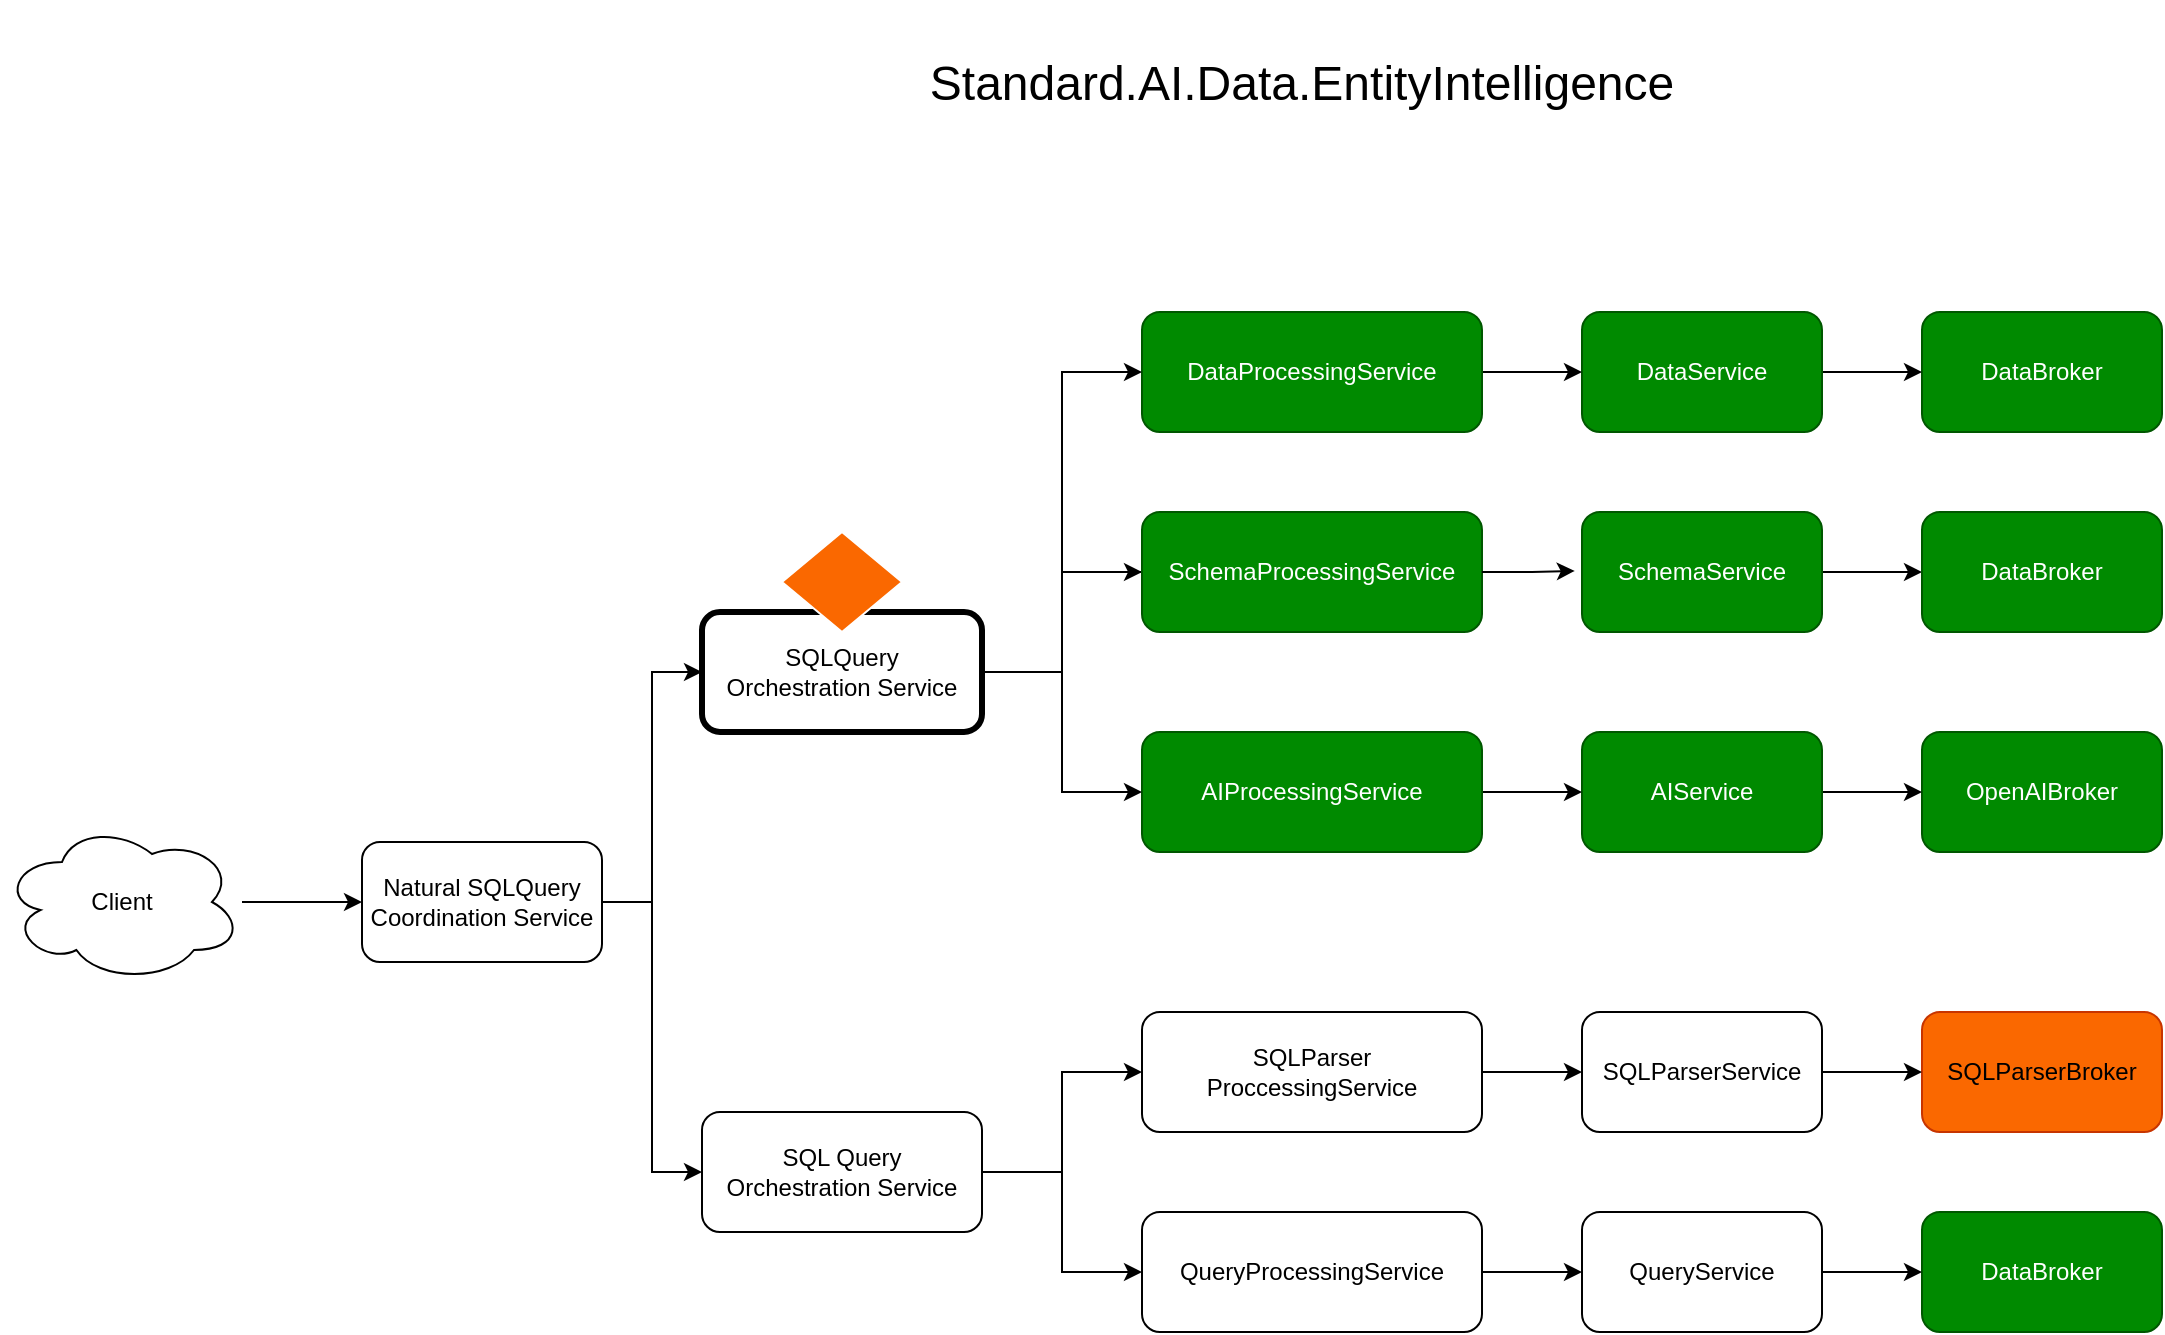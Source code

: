 <mxfile version="22.0.0" type="device">
  <diagram name="Page-1" id="ijIoo2txcSmLpSjnDCax">
    <mxGraphModel dx="3128" dy="1640" grid="1" gridSize="10" guides="1" tooltips="1" connect="1" arrows="1" fold="1" page="1" pageScale="1" pageWidth="1100" pageHeight="850" math="0" shadow="0">
      <root>
        <mxCell id="0" />
        <mxCell id="1" parent="0" />
        <mxCell id="Zzn7-beLQOJeG9ghUKCm-1" value="DataBroker" style="rounded=1;whiteSpace=wrap;html=1;fillColor=#008a00;fontColor=#ffffff;strokeColor=#005700;" parent="1" vertex="1">
          <mxGeometry x="860" y="170" width="120" height="60" as="geometry" />
        </mxCell>
        <mxCell id="Zzn7-beLQOJeG9ghUKCm-2" value="OpenAIBroker" style="rounded=1;whiteSpace=wrap;html=1;fillColor=#008a00;fontColor=#ffffff;strokeColor=#005700;" parent="1" vertex="1">
          <mxGeometry x="860" y="380" width="120" height="60" as="geometry" />
        </mxCell>
        <mxCell id="Zzn7-beLQOJeG9ghUKCm-3" value="SQLParserBroker" style="rounded=1;whiteSpace=wrap;html=1;fillColor=#fa6800;fontColor=#000000;strokeColor=#C73500;" parent="1" vertex="1">
          <mxGeometry x="860" y="520" width="120" height="60" as="geometry" />
        </mxCell>
        <mxCell id="Zzn7-beLQOJeG9ghUKCm-4" value="DataBroker" style="rounded=1;whiteSpace=wrap;html=1;fillColor=#008a00;fontColor=#ffffff;strokeColor=#005700;" parent="1" vertex="1">
          <mxGeometry x="860" y="620" width="120" height="60" as="geometry" />
        </mxCell>
        <mxCell id="Zzn7-beLQOJeG9ghUKCm-9" style="edgeStyle=orthogonalEdgeStyle;rounded=0;orthogonalLoop=1;jettySize=auto;html=1;entryX=0;entryY=0.5;entryDx=0;entryDy=0;" parent="1" source="Zzn7-beLQOJeG9ghUKCm-5" target="Zzn7-beLQOJeG9ghUKCm-1" edge="1">
          <mxGeometry relative="1" as="geometry" />
        </mxCell>
        <mxCell id="Zzn7-beLQOJeG9ghUKCm-5" value="DataService" style="rounded=1;whiteSpace=wrap;html=1;fillColor=#008a00;fontColor=#ffffff;strokeColor=#005700;" parent="1" vertex="1">
          <mxGeometry x="690" y="170" width="120" height="60" as="geometry" />
        </mxCell>
        <mxCell id="Zzn7-beLQOJeG9ghUKCm-10" style="edgeStyle=orthogonalEdgeStyle;rounded=0;orthogonalLoop=1;jettySize=auto;html=1;entryX=0;entryY=0.5;entryDx=0;entryDy=0;" parent="1" source="Zzn7-beLQOJeG9ghUKCm-6" target="Zzn7-beLQOJeG9ghUKCm-2" edge="1">
          <mxGeometry relative="1" as="geometry" />
        </mxCell>
        <mxCell id="Zzn7-beLQOJeG9ghUKCm-6" value="AIService" style="rounded=1;whiteSpace=wrap;html=1;fillColor=#008a00;fontColor=#ffffff;strokeColor=#005700;" parent="1" vertex="1">
          <mxGeometry x="690" y="380" width="120" height="60" as="geometry" />
        </mxCell>
        <mxCell id="Zzn7-beLQOJeG9ghUKCm-11" style="edgeStyle=orthogonalEdgeStyle;rounded=0;orthogonalLoop=1;jettySize=auto;html=1;entryX=0;entryY=0.5;entryDx=0;entryDy=0;" parent="1" source="Zzn7-beLQOJeG9ghUKCm-7" target="Zzn7-beLQOJeG9ghUKCm-3" edge="1">
          <mxGeometry relative="1" as="geometry" />
        </mxCell>
        <mxCell id="Zzn7-beLQOJeG9ghUKCm-7" value="SQLParserService" style="rounded=1;whiteSpace=wrap;html=1;" parent="1" vertex="1">
          <mxGeometry x="690" y="520" width="120" height="60" as="geometry" />
        </mxCell>
        <mxCell id="Zzn7-beLQOJeG9ghUKCm-12" style="edgeStyle=orthogonalEdgeStyle;rounded=0;orthogonalLoop=1;jettySize=auto;html=1;entryX=0;entryY=0.5;entryDx=0;entryDy=0;" parent="1" source="Zzn7-beLQOJeG9ghUKCm-8" target="Zzn7-beLQOJeG9ghUKCm-4" edge="1">
          <mxGeometry relative="1" as="geometry" />
        </mxCell>
        <mxCell id="Zzn7-beLQOJeG9ghUKCm-8" value="QueryService" style="rounded=1;whiteSpace=wrap;html=1;" parent="1" vertex="1">
          <mxGeometry x="690" y="620" width="120" height="60" as="geometry" />
        </mxCell>
        <mxCell id="Zzn7-beLQOJeG9ghUKCm-17" style="edgeStyle=orthogonalEdgeStyle;rounded=0;orthogonalLoop=1;jettySize=auto;html=1;entryX=0;entryY=0.5;entryDx=0;entryDy=0;" parent="1" source="Zzn7-beLQOJeG9ghUKCm-13" target="Zzn7-beLQOJeG9ghUKCm-5" edge="1">
          <mxGeometry relative="1" as="geometry" />
        </mxCell>
        <mxCell id="Zzn7-beLQOJeG9ghUKCm-13" value="DataProcessingService" style="rounded=1;whiteSpace=wrap;html=1;fillColor=#008a00;fontColor=#ffffff;strokeColor=#005700;" parent="1" vertex="1">
          <mxGeometry x="470" y="170" width="170" height="60" as="geometry" />
        </mxCell>
        <mxCell id="Zzn7-beLQOJeG9ghUKCm-18" style="edgeStyle=orthogonalEdgeStyle;rounded=0;orthogonalLoop=1;jettySize=auto;html=1;entryX=0;entryY=0.5;entryDx=0;entryDy=0;" parent="1" source="Zzn7-beLQOJeG9ghUKCm-14" target="Zzn7-beLQOJeG9ghUKCm-6" edge="1">
          <mxGeometry relative="1" as="geometry" />
        </mxCell>
        <mxCell id="Zzn7-beLQOJeG9ghUKCm-14" value="AIProcessingService" style="rounded=1;whiteSpace=wrap;html=1;fillColor=#008a00;fontColor=#ffffff;strokeColor=#005700;" parent="1" vertex="1">
          <mxGeometry x="470" y="380" width="170" height="60" as="geometry" />
        </mxCell>
        <mxCell id="Zzn7-beLQOJeG9ghUKCm-19" style="edgeStyle=orthogonalEdgeStyle;rounded=0;orthogonalLoop=1;jettySize=auto;html=1;entryX=0;entryY=0.5;entryDx=0;entryDy=0;" parent="1" source="Zzn7-beLQOJeG9ghUKCm-15" target="Zzn7-beLQOJeG9ghUKCm-7" edge="1">
          <mxGeometry relative="1" as="geometry" />
        </mxCell>
        <mxCell id="Zzn7-beLQOJeG9ghUKCm-15" value="SQLParser&lt;br&gt;ProccessingService" style="rounded=1;whiteSpace=wrap;html=1;" parent="1" vertex="1">
          <mxGeometry x="470" y="520" width="170" height="60" as="geometry" />
        </mxCell>
        <mxCell id="Zzn7-beLQOJeG9ghUKCm-20" style="edgeStyle=orthogonalEdgeStyle;rounded=0;orthogonalLoop=1;jettySize=auto;html=1;entryX=0;entryY=0.5;entryDx=0;entryDy=0;" parent="1" source="Zzn7-beLQOJeG9ghUKCm-16" target="Zzn7-beLQOJeG9ghUKCm-8" edge="1">
          <mxGeometry relative="1" as="geometry" />
        </mxCell>
        <mxCell id="Zzn7-beLQOJeG9ghUKCm-16" value="QueryProcessingService" style="rounded=1;whiteSpace=wrap;html=1;" parent="1" vertex="1">
          <mxGeometry x="470" y="620" width="170" height="60" as="geometry" />
        </mxCell>
        <mxCell id="Txd0nRAgP_ufzT4PMgPh-10" style="edgeStyle=orthogonalEdgeStyle;rounded=0;orthogonalLoop=1;jettySize=auto;html=1;entryX=0;entryY=0.5;entryDx=0;entryDy=0;" edge="1" parent="1" source="Zzn7-beLQOJeG9ghUKCm-21" target="Txd0nRAgP_ufzT4PMgPh-2">
          <mxGeometry relative="1" as="geometry" />
        </mxCell>
        <mxCell id="Txd0nRAgP_ufzT4PMgPh-11" style="edgeStyle=orthogonalEdgeStyle;rounded=0;orthogonalLoop=1;jettySize=auto;html=1;" edge="1" parent="1" source="Zzn7-beLQOJeG9ghUKCm-21" target="Zzn7-beLQOJeG9ghUKCm-14">
          <mxGeometry relative="1" as="geometry" />
        </mxCell>
        <mxCell id="Zzn7-beLQOJeG9ghUKCm-21" value="SQLQuery&lt;br&gt;Orchestration Service" style="rounded=1;whiteSpace=wrap;html=1;strokeWidth=3;" parent="1" vertex="1">
          <mxGeometry x="250" y="320" width="140" height="60" as="geometry" />
        </mxCell>
        <mxCell id="Zzn7-beLQOJeG9ghUKCm-28" style="edgeStyle=orthogonalEdgeStyle;rounded=0;orthogonalLoop=1;jettySize=auto;html=1;entryX=0;entryY=0.5;entryDx=0;entryDy=0;" parent="1" source="Zzn7-beLQOJeG9ghUKCm-23" target="Zzn7-beLQOJeG9ghUKCm-15" edge="1">
          <mxGeometry relative="1" as="geometry" />
        </mxCell>
        <mxCell id="Zzn7-beLQOJeG9ghUKCm-29" style="edgeStyle=orthogonalEdgeStyle;rounded=0;orthogonalLoop=1;jettySize=auto;html=1;entryX=0;entryY=0.5;entryDx=0;entryDy=0;" parent="1" source="Zzn7-beLQOJeG9ghUKCm-23" target="Zzn7-beLQOJeG9ghUKCm-16" edge="1">
          <mxGeometry relative="1" as="geometry" />
        </mxCell>
        <mxCell id="Zzn7-beLQOJeG9ghUKCm-23" value="SQL Query&lt;br&gt;Orchestration Service" style="rounded=1;whiteSpace=wrap;html=1;" parent="1" vertex="1">
          <mxGeometry x="250" y="570" width="140" height="60" as="geometry" />
        </mxCell>
        <mxCell id="Txd0nRAgP_ufzT4PMgPh-12" style="edgeStyle=orthogonalEdgeStyle;rounded=0;orthogonalLoop=1;jettySize=auto;html=1;entryX=0;entryY=0.5;entryDx=0;entryDy=0;" edge="1" parent="1" source="Zzn7-beLQOJeG9ghUKCm-24" target="Zzn7-beLQOJeG9ghUKCm-21">
          <mxGeometry relative="1" as="geometry" />
        </mxCell>
        <mxCell id="Txd0nRAgP_ufzT4PMgPh-13" style="edgeStyle=orthogonalEdgeStyle;rounded=0;orthogonalLoop=1;jettySize=auto;html=1;entryX=0;entryY=0.5;entryDx=0;entryDy=0;" edge="1" parent="1" source="Zzn7-beLQOJeG9ghUKCm-24" target="Zzn7-beLQOJeG9ghUKCm-23">
          <mxGeometry relative="1" as="geometry" />
        </mxCell>
        <mxCell id="Zzn7-beLQOJeG9ghUKCm-24" value="Natural SQLQuery Coordination Service" style="rounded=1;whiteSpace=wrap;html=1;" parent="1" vertex="1">
          <mxGeometry x="80" y="435" width="120" height="60" as="geometry" />
        </mxCell>
        <mxCell id="Txd0nRAgP_ufzT4PMgPh-14" style="edgeStyle=orthogonalEdgeStyle;rounded=0;orthogonalLoop=1;jettySize=auto;html=1;entryX=0;entryY=0.5;entryDx=0;entryDy=0;" edge="1" parent="1" source="Zzn7-beLQOJeG9ghUKCm-32" target="Zzn7-beLQOJeG9ghUKCm-24">
          <mxGeometry relative="1" as="geometry" />
        </mxCell>
        <mxCell id="Zzn7-beLQOJeG9ghUKCm-32" value="Client" style="ellipse;shape=cloud;whiteSpace=wrap;html=1;" parent="1" vertex="1">
          <mxGeometry x="-100" y="425" width="120" height="80" as="geometry" />
        </mxCell>
        <mxCell id="Zzn7-beLQOJeG9ghUKCm-35" value="&lt;p style=&quot;line-height: 140%; font-size: 24px;&quot;&gt;&lt;span style=&quot;background-color: initial;&quot;&gt;Standard.AI.Data.EntityIntelligence&lt;/span&gt;&lt;br&gt;&lt;/p&gt;" style="text;html=1;strokeColor=none;fillColor=none;align=center;verticalAlign=middle;whiteSpace=wrap;rounded=0;" parent="1" vertex="1">
          <mxGeometry x="520" y="40" width="60" height="30" as="geometry" />
        </mxCell>
        <mxCell id="-9ZAO_HesUwj9xrey1F0-1" value="" style="rhombus;whiteSpace=wrap;html=1;fillColor=#fa6800;strokeColor=#FFFFFF;fontColor=#000000;" parent="1" vertex="1">
          <mxGeometry x="290" y="280" width="60" height="50" as="geometry" />
        </mxCell>
        <mxCell id="Txd0nRAgP_ufzT4PMgPh-3" style="edgeStyle=orthogonalEdgeStyle;rounded=0;orthogonalLoop=1;jettySize=auto;html=1;entryX=0;entryY=0.5;entryDx=0;entryDy=0;" edge="1" parent="1" source="Txd0nRAgP_ufzT4PMgPh-1" target="Txd0nRAgP_ufzT4PMgPh-6">
          <mxGeometry relative="1" as="geometry" />
        </mxCell>
        <mxCell id="Txd0nRAgP_ufzT4PMgPh-1" value="SchemaService" style="rounded=1;whiteSpace=wrap;html=1;fillColor=#008a00;fontColor=#ffffff;strokeColor=#005700;" vertex="1" parent="1">
          <mxGeometry x="690" y="270" width="120" height="60" as="geometry" />
        </mxCell>
        <mxCell id="Txd0nRAgP_ufzT4PMgPh-9" style="edgeStyle=orthogonalEdgeStyle;rounded=0;orthogonalLoop=1;jettySize=auto;html=1;entryX=0;entryY=0.5;entryDx=0;entryDy=0;exitX=0;exitY=0.5;exitDx=0;exitDy=0;" edge="1" parent="1" source="Txd0nRAgP_ufzT4PMgPh-2" target="Zzn7-beLQOJeG9ghUKCm-13">
          <mxGeometry relative="1" as="geometry">
            <Array as="points">
              <mxPoint x="430" y="300" />
              <mxPoint x="430" y="200" />
            </Array>
          </mxGeometry>
        </mxCell>
        <mxCell id="Txd0nRAgP_ufzT4PMgPh-2" value="SchemaProcessingService" style="rounded=1;whiteSpace=wrap;html=1;fillColor=#008a00;fontColor=#ffffff;strokeColor=#005700;" vertex="1" parent="1">
          <mxGeometry x="470" y="270" width="170" height="60" as="geometry" />
        </mxCell>
        <mxCell id="Txd0nRAgP_ufzT4PMgPh-4" style="edgeStyle=orthogonalEdgeStyle;rounded=0;orthogonalLoop=1;jettySize=auto;html=1;entryX=-0.03;entryY=0.491;entryDx=0;entryDy=0;entryPerimeter=0;" edge="1" parent="1" source="Txd0nRAgP_ufzT4PMgPh-2" target="Txd0nRAgP_ufzT4PMgPh-1">
          <mxGeometry relative="1" as="geometry" />
        </mxCell>
        <mxCell id="Txd0nRAgP_ufzT4PMgPh-6" value="DataBroker" style="rounded=1;whiteSpace=wrap;html=1;fillColor=#008a00;fontColor=#ffffff;strokeColor=#005700;" vertex="1" parent="1">
          <mxGeometry x="860" y="270" width="120" height="60" as="geometry" />
        </mxCell>
      </root>
    </mxGraphModel>
  </diagram>
</mxfile>
